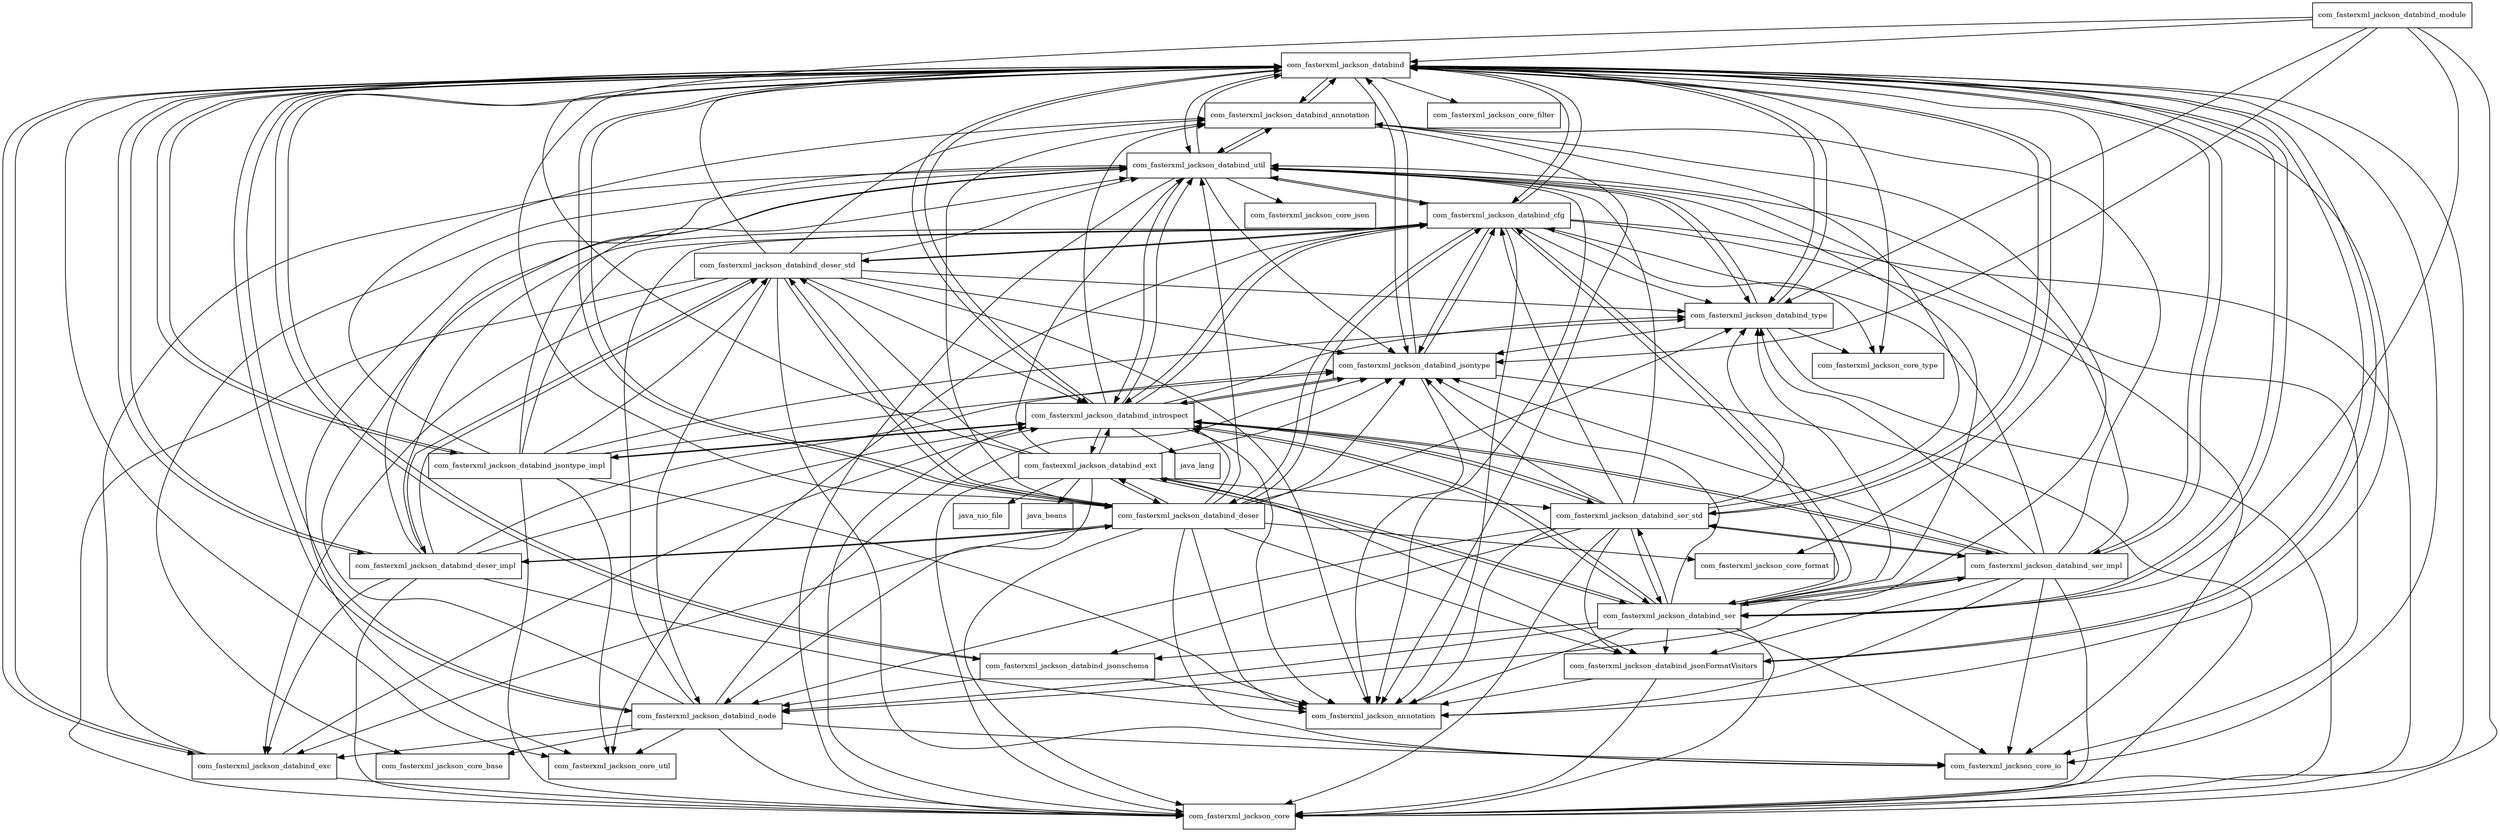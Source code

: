 digraph jackson_databind_2_9_0_pr3_package_dependencies {
  node [shape = box, fontsize=10.0];
  com_fasterxml_jackson_databind -> com_fasterxml_jackson_annotation;
  com_fasterxml_jackson_databind -> com_fasterxml_jackson_core;
  com_fasterxml_jackson_databind -> com_fasterxml_jackson_core_filter;
  com_fasterxml_jackson_databind -> com_fasterxml_jackson_core_format;
  com_fasterxml_jackson_databind -> com_fasterxml_jackson_core_io;
  com_fasterxml_jackson_databind -> com_fasterxml_jackson_core_type;
  com_fasterxml_jackson_databind -> com_fasterxml_jackson_core_util;
  com_fasterxml_jackson_databind -> com_fasterxml_jackson_databind_annotation;
  com_fasterxml_jackson_databind -> com_fasterxml_jackson_databind_cfg;
  com_fasterxml_jackson_databind -> com_fasterxml_jackson_databind_deser;
  com_fasterxml_jackson_databind -> com_fasterxml_jackson_databind_deser_impl;
  com_fasterxml_jackson_databind -> com_fasterxml_jackson_databind_exc;
  com_fasterxml_jackson_databind -> com_fasterxml_jackson_databind_introspect;
  com_fasterxml_jackson_databind -> com_fasterxml_jackson_databind_jsonFormatVisitors;
  com_fasterxml_jackson_databind -> com_fasterxml_jackson_databind_jsonschema;
  com_fasterxml_jackson_databind -> com_fasterxml_jackson_databind_jsontype;
  com_fasterxml_jackson_databind -> com_fasterxml_jackson_databind_jsontype_impl;
  com_fasterxml_jackson_databind -> com_fasterxml_jackson_databind_node;
  com_fasterxml_jackson_databind -> com_fasterxml_jackson_databind_ser;
  com_fasterxml_jackson_databind -> com_fasterxml_jackson_databind_ser_impl;
  com_fasterxml_jackson_databind -> com_fasterxml_jackson_databind_ser_std;
  com_fasterxml_jackson_databind -> com_fasterxml_jackson_databind_type;
  com_fasterxml_jackson_databind -> com_fasterxml_jackson_databind_util;
  com_fasterxml_jackson_databind_annotation -> com_fasterxml_jackson_annotation;
  com_fasterxml_jackson_databind_annotation -> com_fasterxml_jackson_databind;
  com_fasterxml_jackson_databind_annotation -> com_fasterxml_jackson_databind_util;
  com_fasterxml_jackson_databind_cfg -> com_fasterxml_jackson_annotation;
  com_fasterxml_jackson_databind_cfg -> com_fasterxml_jackson_core;
  com_fasterxml_jackson_databind_cfg -> com_fasterxml_jackson_core_io;
  com_fasterxml_jackson_databind_cfg -> com_fasterxml_jackson_core_type;
  com_fasterxml_jackson_databind_cfg -> com_fasterxml_jackson_core_util;
  com_fasterxml_jackson_databind_cfg -> com_fasterxml_jackson_databind;
  com_fasterxml_jackson_databind_cfg -> com_fasterxml_jackson_databind_deser;
  com_fasterxml_jackson_databind_cfg -> com_fasterxml_jackson_databind_deser_std;
  com_fasterxml_jackson_databind_cfg -> com_fasterxml_jackson_databind_introspect;
  com_fasterxml_jackson_databind_cfg -> com_fasterxml_jackson_databind_jsontype;
  com_fasterxml_jackson_databind_cfg -> com_fasterxml_jackson_databind_ser;
  com_fasterxml_jackson_databind_cfg -> com_fasterxml_jackson_databind_type;
  com_fasterxml_jackson_databind_cfg -> com_fasterxml_jackson_databind_util;
  com_fasterxml_jackson_databind_deser -> com_fasterxml_jackson_annotation;
  com_fasterxml_jackson_databind_deser -> com_fasterxml_jackson_core;
  com_fasterxml_jackson_databind_deser -> com_fasterxml_jackson_core_format;
  com_fasterxml_jackson_databind_deser -> com_fasterxml_jackson_core_io;
  com_fasterxml_jackson_databind_deser -> com_fasterxml_jackson_databind;
  com_fasterxml_jackson_databind_deser -> com_fasterxml_jackson_databind_annotation;
  com_fasterxml_jackson_databind_deser -> com_fasterxml_jackson_databind_cfg;
  com_fasterxml_jackson_databind_deser -> com_fasterxml_jackson_databind_deser_impl;
  com_fasterxml_jackson_databind_deser -> com_fasterxml_jackson_databind_deser_std;
  com_fasterxml_jackson_databind_deser -> com_fasterxml_jackson_databind_exc;
  com_fasterxml_jackson_databind_deser -> com_fasterxml_jackson_databind_ext;
  com_fasterxml_jackson_databind_deser -> com_fasterxml_jackson_databind_introspect;
  com_fasterxml_jackson_databind_deser -> com_fasterxml_jackson_databind_jsonFormatVisitors;
  com_fasterxml_jackson_databind_deser -> com_fasterxml_jackson_databind_jsontype;
  com_fasterxml_jackson_databind_deser -> com_fasterxml_jackson_databind_type;
  com_fasterxml_jackson_databind_deser -> com_fasterxml_jackson_databind_util;
  com_fasterxml_jackson_databind_deser_impl -> com_fasterxml_jackson_annotation;
  com_fasterxml_jackson_databind_deser_impl -> com_fasterxml_jackson_core;
  com_fasterxml_jackson_databind_deser_impl -> com_fasterxml_jackson_databind;
  com_fasterxml_jackson_databind_deser_impl -> com_fasterxml_jackson_databind_cfg;
  com_fasterxml_jackson_databind_deser_impl -> com_fasterxml_jackson_databind_deser;
  com_fasterxml_jackson_databind_deser_impl -> com_fasterxml_jackson_databind_deser_std;
  com_fasterxml_jackson_databind_deser_impl -> com_fasterxml_jackson_databind_exc;
  com_fasterxml_jackson_databind_deser_impl -> com_fasterxml_jackson_databind_introspect;
  com_fasterxml_jackson_databind_deser_impl -> com_fasterxml_jackson_databind_jsontype;
  com_fasterxml_jackson_databind_deser_impl -> com_fasterxml_jackson_databind_util;
  com_fasterxml_jackson_databind_deser_std -> com_fasterxml_jackson_annotation;
  com_fasterxml_jackson_databind_deser_std -> com_fasterxml_jackson_core;
  com_fasterxml_jackson_databind_deser_std -> com_fasterxml_jackson_core_io;
  com_fasterxml_jackson_databind_deser_std -> com_fasterxml_jackson_databind;
  com_fasterxml_jackson_databind_deser_std -> com_fasterxml_jackson_databind_annotation;
  com_fasterxml_jackson_databind_deser_std -> com_fasterxml_jackson_databind_cfg;
  com_fasterxml_jackson_databind_deser_std -> com_fasterxml_jackson_databind_deser;
  com_fasterxml_jackson_databind_deser_std -> com_fasterxml_jackson_databind_deser_impl;
  com_fasterxml_jackson_databind_deser_std -> com_fasterxml_jackson_databind_exc;
  com_fasterxml_jackson_databind_deser_std -> com_fasterxml_jackson_databind_introspect;
  com_fasterxml_jackson_databind_deser_std -> com_fasterxml_jackson_databind_jsontype;
  com_fasterxml_jackson_databind_deser_std -> com_fasterxml_jackson_databind_node;
  com_fasterxml_jackson_databind_deser_std -> com_fasterxml_jackson_databind_type;
  com_fasterxml_jackson_databind_deser_std -> com_fasterxml_jackson_databind_util;
  com_fasterxml_jackson_databind_exc -> com_fasterxml_jackson_core;
  com_fasterxml_jackson_databind_exc -> com_fasterxml_jackson_databind;
  com_fasterxml_jackson_databind_exc -> com_fasterxml_jackson_databind_introspect;
  com_fasterxml_jackson_databind_exc -> com_fasterxml_jackson_databind_util;
  com_fasterxml_jackson_databind_ext -> com_fasterxml_jackson_core;
  com_fasterxml_jackson_databind_ext -> com_fasterxml_jackson_databind;
  com_fasterxml_jackson_databind_ext -> com_fasterxml_jackson_databind_deser;
  com_fasterxml_jackson_databind_ext -> com_fasterxml_jackson_databind_deser_std;
  com_fasterxml_jackson_databind_ext -> com_fasterxml_jackson_databind_introspect;
  com_fasterxml_jackson_databind_ext -> com_fasterxml_jackson_databind_jsonFormatVisitors;
  com_fasterxml_jackson_databind_ext -> com_fasterxml_jackson_databind_jsontype;
  com_fasterxml_jackson_databind_ext -> com_fasterxml_jackson_databind_node;
  com_fasterxml_jackson_databind_ext -> com_fasterxml_jackson_databind_ser;
  com_fasterxml_jackson_databind_ext -> com_fasterxml_jackson_databind_ser_std;
  com_fasterxml_jackson_databind_ext -> com_fasterxml_jackson_databind_util;
  com_fasterxml_jackson_databind_ext -> java_beans;
  com_fasterxml_jackson_databind_ext -> java_nio_file;
  com_fasterxml_jackson_databind_introspect -> com_fasterxml_jackson_annotation;
  com_fasterxml_jackson_databind_introspect -> com_fasterxml_jackson_core;
  com_fasterxml_jackson_databind_introspect -> com_fasterxml_jackson_databind;
  com_fasterxml_jackson_databind_introspect -> com_fasterxml_jackson_databind_annotation;
  com_fasterxml_jackson_databind_introspect -> com_fasterxml_jackson_databind_cfg;
  com_fasterxml_jackson_databind_introspect -> com_fasterxml_jackson_databind_ext;
  com_fasterxml_jackson_databind_introspect -> com_fasterxml_jackson_databind_jsontype;
  com_fasterxml_jackson_databind_introspect -> com_fasterxml_jackson_databind_jsontype_impl;
  com_fasterxml_jackson_databind_introspect -> com_fasterxml_jackson_databind_ser;
  com_fasterxml_jackson_databind_introspect -> com_fasterxml_jackson_databind_ser_impl;
  com_fasterxml_jackson_databind_introspect -> com_fasterxml_jackson_databind_ser_std;
  com_fasterxml_jackson_databind_introspect -> com_fasterxml_jackson_databind_type;
  com_fasterxml_jackson_databind_introspect -> com_fasterxml_jackson_databind_util;
  com_fasterxml_jackson_databind_introspect -> java_lang;
  com_fasterxml_jackson_databind_jsonFormatVisitors -> com_fasterxml_jackson_annotation;
  com_fasterxml_jackson_databind_jsonFormatVisitors -> com_fasterxml_jackson_core;
  com_fasterxml_jackson_databind_jsonFormatVisitors -> com_fasterxml_jackson_databind;
  com_fasterxml_jackson_databind_jsonschema -> com_fasterxml_jackson_annotation;
  com_fasterxml_jackson_databind_jsonschema -> com_fasterxml_jackson_databind;
  com_fasterxml_jackson_databind_jsonschema -> com_fasterxml_jackson_databind_node;
  com_fasterxml_jackson_databind_jsontype -> com_fasterxml_jackson_annotation;
  com_fasterxml_jackson_databind_jsontype -> com_fasterxml_jackson_core;
  com_fasterxml_jackson_databind_jsontype -> com_fasterxml_jackson_databind;
  com_fasterxml_jackson_databind_jsontype -> com_fasterxml_jackson_databind_cfg;
  com_fasterxml_jackson_databind_jsontype -> com_fasterxml_jackson_databind_introspect;
  com_fasterxml_jackson_databind_jsontype_impl -> com_fasterxml_jackson_annotation;
  com_fasterxml_jackson_databind_jsontype_impl -> com_fasterxml_jackson_core;
  com_fasterxml_jackson_databind_jsontype_impl -> com_fasterxml_jackson_core_util;
  com_fasterxml_jackson_databind_jsontype_impl -> com_fasterxml_jackson_databind;
  com_fasterxml_jackson_databind_jsontype_impl -> com_fasterxml_jackson_databind_annotation;
  com_fasterxml_jackson_databind_jsontype_impl -> com_fasterxml_jackson_databind_cfg;
  com_fasterxml_jackson_databind_jsontype_impl -> com_fasterxml_jackson_databind_deser_std;
  com_fasterxml_jackson_databind_jsontype_impl -> com_fasterxml_jackson_databind_introspect;
  com_fasterxml_jackson_databind_jsontype_impl -> com_fasterxml_jackson_databind_jsontype;
  com_fasterxml_jackson_databind_jsontype_impl -> com_fasterxml_jackson_databind_type;
  com_fasterxml_jackson_databind_jsontype_impl -> com_fasterxml_jackson_databind_util;
  com_fasterxml_jackson_databind_module -> com_fasterxml_jackson_core;
  com_fasterxml_jackson_databind_module -> com_fasterxml_jackson_databind;
  com_fasterxml_jackson_databind_module -> com_fasterxml_jackson_databind_deser;
  com_fasterxml_jackson_databind_module -> com_fasterxml_jackson_databind_jsontype;
  com_fasterxml_jackson_databind_module -> com_fasterxml_jackson_databind_ser;
  com_fasterxml_jackson_databind_module -> com_fasterxml_jackson_databind_type;
  com_fasterxml_jackson_databind_node -> com_fasterxml_jackson_core;
  com_fasterxml_jackson_databind_node -> com_fasterxml_jackson_core_base;
  com_fasterxml_jackson_databind_node -> com_fasterxml_jackson_core_io;
  com_fasterxml_jackson_databind_node -> com_fasterxml_jackson_core_util;
  com_fasterxml_jackson_databind_node -> com_fasterxml_jackson_databind;
  com_fasterxml_jackson_databind_node -> com_fasterxml_jackson_databind_cfg;
  com_fasterxml_jackson_databind_node -> com_fasterxml_jackson_databind_exc;
  com_fasterxml_jackson_databind_node -> com_fasterxml_jackson_databind_jsontype;
  com_fasterxml_jackson_databind_node -> com_fasterxml_jackson_databind_util;
  com_fasterxml_jackson_databind_ser -> com_fasterxml_jackson_annotation;
  com_fasterxml_jackson_databind_ser -> com_fasterxml_jackson_core;
  com_fasterxml_jackson_databind_ser -> com_fasterxml_jackson_core_io;
  com_fasterxml_jackson_databind_ser -> com_fasterxml_jackson_databind;
  com_fasterxml_jackson_databind_ser -> com_fasterxml_jackson_databind_annotation;
  com_fasterxml_jackson_databind_ser -> com_fasterxml_jackson_databind_cfg;
  com_fasterxml_jackson_databind_ser -> com_fasterxml_jackson_databind_ext;
  com_fasterxml_jackson_databind_ser -> com_fasterxml_jackson_databind_introspect;
  com_fasterxml_jackson_databind_ser -> com_fasterxml_jackson_databind_jsonFormatVisitors;
  com_fasterxml_jackson_databind_ser -> com_fasterxml_jackson_databind_jsonschema;
  com_fasterxml_jackson_databind_ser -> com_fasterxml_jackson_databind_jsontype;
  com_fasterxml_jackson_databind_ser -> com_fasterxml_jackson_databind_node;
  com_fasterxml_jackson_databind_ser -> com_fasterxml_jackson_databind_ser_impl;
  com_fasterxml_jackson_databind_ser -> com_fasterxml_jackson_databind_ser_std;
  com_fasterxml_jackson_databind_ser -> com_fasterxml_jackson_databind_type;
  com_fasterxml_jackson_databind_ser -> com_fasterxml_jackson_databind_util;
  com_fasterxml_jackson_databind_ser_impl -> com_fasterxml_jackson_annotation;
  com_fasterxml_jackson_databind_ser_impl -> com_fasterxml_jackson_core;
  com_fasterxml_jackson_databind_ser_impl -> com_fasterxml_jackson_core_io;
  com_fasterxml_jackson_databind_ser_impl -> com_fasterxml_jackson_databind;
  com_fasterxml_jackson_databind_ser_impl -> com_fasterxml_jackson_databind_annotation;
  com_fasterxml_jackson_databind_ser_impl -> com_fasterxml_jackson_databind_cfg;
  com_fasterxml_jackson_databind_ser_impl -> com_fasterxml_jackson_databind_introspect;
  com_fasterxml_jackson_databind_ser_impl -> com_fasterxml_jackson_databind_jsonFormatVisitors;
  com_fasterxml_jackson_databind_ser_impl -> com_fasterxml_jackson_databind_jsontype;
  com_fasterxml_jackson_databind_ser_impl -> com_fasterxml_jackson_databind_node;
  com_fasterxml_jackson_databind_ser_impl -> com_fasterxml_jackson_databind_ser;
  com_fasterxml_jackson_databind_ser_impl -> com_fasterxml_jackson_databind_ser_std;
  com_fasterxml_jackson_databind_ser_impl -> com_fasterxml_jackson_databind_type;
  com_fasterxml_jackson_databind_ser_impl -> com_fasterxml_jackson_databind_util;
  com_fasterxml_jackson_databind_ser_std -> com_fasterxml_jackson_annotation;
  com_fasterxml_jackson_databind_ser_std -> com_fasterxml_jackson_core;
  com_fasterxml_jackson_databind_ser_std -> com_fasterxml_jackson_databind;
  com_fasterxml_jackson_databind_ser_std -> com_fasterxml_jackson_databind_annotation;
  com_fasterxml_jackson_databind_ser_std -> com_fasterxml_jackson_databind_cfg;
  com_fasterxml_jackson_databind_ser_std -> com_fasterxml_jackson_databind_introspect;
  com_fasterxml_jackson_databind_ser_std -> com_fasterxml_jackson_databind_jsonFormatVisitors;
  com_fasterxml_jackson_databind_ser_std -> com_fasterxml_jackson_databind_jsonschema;
  com_fasterxml_jackson_databind_ser_std -> com_fasterxml_jackson_databind_jsontype;
  com_fasterxml_jackson_databind_ser_std -> com_fasterxml_jackson_databind_node;
  com_fasterxml_jackson_databind_ser_std -> com_fasterxml_jackson_databind_ser;
  com_fasterxml_jackson_databind_ser_std -> com_fasterxml_jackson_databind_ser_impl;
  com_fasterxml_jackson_databind_ser_std -> com_fasterxml_jackson_databind_type;
  com_fasterxml_jackson_databind_ser_std -> com_fasterxml_jackson_databind_util;
  com_fasterxml_jackson_databind_type -> com_fasterxml_jackson_core;
  com_fasterxml_jackson_databind_type -> com_fasterxml_jackson_core_type;
  com_fasterxml_jackson_databind_type -> com_fasterxml_jackson_databind;
  com_fasterxml_jackson_databind_type -> com_fasterxml_jackson_databind_jsontype;
  com_fasterxml_jackson_databind_type -> com_fasterxml_jackson_databind_util;
  com_fasterxml_jackson_databind_util -> com_fasterxml_jackson_annotation;
  com_fasterxml_jackson_databind_util -> com_fasterxml_jackson_core;
  com_fasterxml_jackson_databind_util -> com_fasterxml_jackson_core_base;
  com_fasterxml_jackson_databind_util -> com_fasterxml_jackson_core_io;
  com_fasterxml_jackson_databind_util -> com_fasterxml_jackson_core_json;
  com_fasterxml_jackson_databind_util -> com_fasterxml_jackson_core_util;
  com_fasterxml_jackson_databind_util -> com_fasterxml_jackson_databind;
  com_fasterxml_jackson_databind_util -> com_fasterxml_jackson_databind_annotation;
  com_fasterxml_jackson_databind_util -> com_fasterxml_jackson_databind_cfg;
  com_fasterxml_jackson_databind_util -> com_fasterxml_jackson_databind_introspect;
  com_fasterxml_jackson_databind_util -> com_fasterxml_jackson_databind_jsontype;
  com_fasterxml_jackson_databind_util -> com_fasterxml_jackson_databind_type;
}
